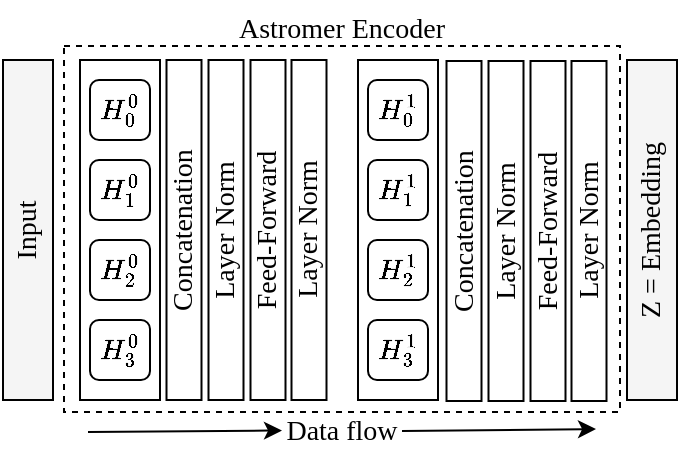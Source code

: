 <mxfile version="21.2.8" type="github">
  <diagram name="Page-1" id="y4vLvt-76Si4RtkFSOu0">
    <mxGraphModel dx="774" dy="345" grid="1" gridSize="10" guides="1" tooltips="1" connect="1" arrows="1" fold="1" page="1" pageScale="1" pageWidth="850" pageHeight="1100" math="1" shadow="0">
      <root>
        <mxCell id="0" />
        <mxCell id="1" parent="0" />
        <mxCell id="wwrD06Fq2FmV6nign4Eu-43" value="" style="rounded=0;whiteSpace=wrap;html=1;fillColor=none;dashed=1;" vertex="1" parent="1">
          <mxGeometry x="72" y="223" width="278" height="183" as="geometry" />
        </mxCell>
        <mxCell id="wwrD06Fq2FmV6nign4Eu-1" value="" style="rounded=0;whiteSpace=wrap;html=1;" vertex="1" parent="1">
          <mxGeometry x="80" y="230" width="40" height="170" as="geometry" />
        </mxCell>
        <mxCell id="wwrD06Fq2FmV6nign4Eu-2" value="$$H^0_0$$" style="rounded=1;whiteSpace=wrap;html=1;" vertex="1" parent="1">
          <mxGeometry x="85" y="240" width="30" height="30" as="geometry" />
        </mxCell>
        <mxCell id="wwrD06Fq2FmV6nign4Eu-3" value="$$H^0_1$$" style="rounded=1;whiteSpace=wrap;html=1;" vertex="1" parent="1">
          <mxGeometry x="85" y="280" width="30" height="30" as="geometry" />
        </mxCell>
        <mxCell id="wwrD06Fq2FmV6nign4Eu-4" value="$$H^0_2$$" style="rounded=1;whiteSpace=wrap;html=1;" vertex="1" parent="1">
          <mxGeometry x="85" y="320" width="30" height="30" as="geometry" />
        </mxCell>
        <mxCell id="wwrD06Fq2FmV6nign4Eu-6" value="$$H^0_3$$" style="rounded=1;whiteSpace=wrap;html=1;" vertex="1" parent="1">
          <mxGeometry x="85" y="360" width="30" height="30" as="geometry" />
        </mxCell>
        <mxCell id="wwrD06Fq2FmV6nign4Eu-8" value="" style="rounded=0;whiteSpace=wrap;html=1;" vertex="1" parent="1">
          <mxGeometry x="219" y="230" width="40" height="170" as="geometry" />
        </mxCell>
        <mxCell id="wwrD06Fq2FmV6nign4Eu-9" value="$$H^1_0$$" style="rounded=1;whiteSpace=wrap;html=1;" vertex="1" parent="1">
          <mxGeometry x="224" y="240" width="30" height="30" as="geometry" />
        </mxCell>
        <mxCell id="wwrD06Fq2FmV6nign4Eu-10" value="$$H^1_1$$" style="rounded=1;whiteSpace=wrap;html=1;" vertex="1" parent="1">
          <mxGeometry x="224" y="280" width="30" height="30" as="geometry" />
        </mxCell>
        <mxCell id="wwrD06Fq2FmV6nign4Eu-11" value="$$H^1_2$$" style="rounded=1;whiteSpace=wrap;html=1;" vertex="1" parent="1">
          <mxGeometry x="224" y="320" width="30" height="30" as="geometry" />
        </mxCell>
        <mxCell id="wwrD06Fq2FmV6nign4Eu-12" value="$$H^1_3$$" style="rounded=1;whiteSpace=wrap;html=1;" vertex="1" parent="1">
          <mxGeometry x="224" y="360" width="30" height="30" as="geometry" />
        </mxCell>
        <mxCell id="wwrD06Fq2FmV6nign4Eu-13" value="&lt;font style=&quot;font-size: 14px;&quot; face=&quot;Garamond&quot;&gt;Layer Norm&lt;/font&gt;" style="rounded=0;whiteSpace=wrap;html=1;rotation=-90;" vertex="1" parent="1">
          <mxGeometry x="68" y="306.25" width="170" height="17.5" as="geometry" />
        </mxCell>
        <mxCell id="wwrD06Fq2FmV6nign4Eu-35" value="&lt;font style=&quot;font-size: 14px;&quot; face=&quot;Garamond&quot;&gt;Z = Embedding&lt;/font&gt;" style="rounded=0;whiteSpace=wrap;html=1;rotation=-90;fillColor=#f5f5f5;strokeColor=#000000;fontColor=#000000;" vertex="1" parent="1">
          <mxGeometry x="281" y="302.5" width="170" height="25" as="geometry" />
        </mxCell>
        <mxCell id="wwrD06Fq2FmV6nign4Eu-41" value="&lt;font style=&quot;font-size: 14px;&quot; face=&quot;Garamond&quot;&gt;Input&lt;/font&gt;" style="rounded=0;whiteSpace=wrap;html=1;rotation=-90;fillColor=#f5f5f5;fontColor=#000000;strokeColor=#000000;" vertex="1" parent="1">
          <mxGeometry x="-31" y="302.5" width="170" height="25" as="geometry" />
        </mxCell>
        <mxCell id="wwrD06Fq2FmV6nign4Eu-46" value="&lt;font style=&quot;font-size: 14px;&quot; face=&quot;Garamond&quot;&gt;Astromer Encoder&lt;/font&gt;" style="text;html=1;strokeColor=none;fillColor=none;align=center;verticalAlign=middle;whiteSpace=wrap;rounded=0;" vertex="1" parent="1">
          <mxGeometry x="141" y="200" width="140" height="30" as="geometry" />
        </mxCell>
        <mxCell id="wwrD06Fq2FmV6nign4Eu-62" value="&lt;font face=&quot;Garamond&quot;&gt;&lt;span style=&quot;font-size: 14px;&quot;&gt;Feed-Forward&lt;/span&gt;&lt;/font&gt;" style="rounded=0;whiteSpace=wrap;html=1;rotation=-90;" vertex="1" parent="1">
          <mxGeometry x="89" y="306.25" width="170" height="17.5" as="geometry" />
        </mxCell>
        <mxCell id="wwrD06Fq2FmV6nign4Eu-63" value="&lt;font style=&quot;font-size: 14px;&quot; face=&quot;Garamond&quot;&gt;Layer Norm&lt;/font&gt;" style="rounded=0;whiteSpace=wrap;html=1;rotation=-90;" vertex="1" parent="1">
          <mxGeometry x="109.5" y="306.25" width="170" height="17.5" as="geometry" />
        </mxCell>
        <mxCell id="wwrD06Fq2FmV6nign4Eu-64" value="&lt;font style=&quot;font-size: 14px;&quot; face=&quot;Garamond&quot;&gt;Concatenation&lt;/font&gt;" style="rounded=0;whiteSpace=wrap;html=1;rotation=-90;" vertex="1" parent="1">
          <mxGeometry x="47" y="306.25" width="170" height="17.5" as="geometry" />
        </mxCell>
        <mxCell id="wwrD06Fq2FmV6nign4Eu-65" value="&lt;font style=&quot;font-size: 14px;&quot; face=&quot;Garamond&quot;&gt;Layer Norm&lt;/font&gt;" style="rounded=0;whiteSpace=wrap;html=1;rotation=-90;" vertex="1" parent="1">
          <mxGeometry x="208" y="306.75" width="170" height="17.5" as="geometry" />
        </mxCell>
        <mxCell id="wwrD06Fq2FmV6nign4Eu-66" value="&lt;font face=&quot;Garamond&quot;&gt;&lt;span style=&quot;font-size: 14px;&quot;&gt;Feed-Forward&lt;/span&gt;&lt;/font&gt;" style="rounded=0;whiteSpace=wrap;html=1;rotation=-90;" vertex="1" parent="1">
          <mxGeometry x="229" y="306.75" width="170" height="17.5" as="geometry" />
        </mxCell>
        <mxCell id="wwrD06Fq2FmV6nign4Eu-67" value="&lt;font style=&quot;font-size: 14px;&quot; face=&quot;Garamond&quot;&gt;Layer Norm&lt;/font&gt;" style="rounded=0;whiteSpace=wrap;html=1;rotation=-90;" vertex="1" parent="1">
          <mxGeometry x="249.5" y="306.75" width="170" height="17.5" as="geometry" />
        </mxCell>
        <mxCell id="wwrD06Fq2FmV6nign4Eu-68" value="&lt;font style=&quot;font-size: 14px;&quot; face=&quot;Garamond&quot;&gt;Concatenation&lt;/font&gt;" style="rounded=0;whiteSpace=wrap;html=1;rotation=-90;" vertex="1" parent="1">
          <mxGeometry x="187" y="306.75" width="170" height="17.5" as="geometry" />
        </mxCell>
        <mxCell id="wwrD06Fq2FmV6nign4Eu-75" value="" style="endArrow=classic;html=1;rounded=0;" edge="1" parent="1" target="wwrD06Fq2FmV6nign4Eu-76">
          <mxGeometry width="50" height="50" relative="1" as="geometry">
            <mxPoint x="84" y="416" as="sourcePoint" />
            <mxPoint x="354" y="416" as="targetPoint" />
          </mxGeometry>
        </mxCell>
        <mxCell id="wwrD06Fq2FmV6nign4Eu-76" value="&lt;font style=&quot;font-size: 14px;&quot; face=&quot;Garamond&quot;&gt;Data flow&lt;/font&gt;" style="text;html=1;strokeColor=none;fillColor=none;align=center;verticalAlign=middle;whiteSpace=wrap;rounded=0;fontSize=14;" vertex="1" parent="1">
          <mxGeometry x="181" y="400" width="60" height="30" as="geometry" />
        </mxCell>
        <mxCell id="wwrD06Fq2FmV6nign4Eu-77" value="" style="endArrow=classic;html=1;rounded=0;" edge="1" parent="1">
          <mxGeometry width="50" height="50" relative="1" as="geometry">
            <mxPoint x="241" y="415.5" as="sourcePoint" />
            <mxPoint x="338" y="414.5" as="targetPoint" />
          </mxGeometry>
        </mxCell>
      </root>
    </mxGraphModel>
  </diagram>
</mxfile>
